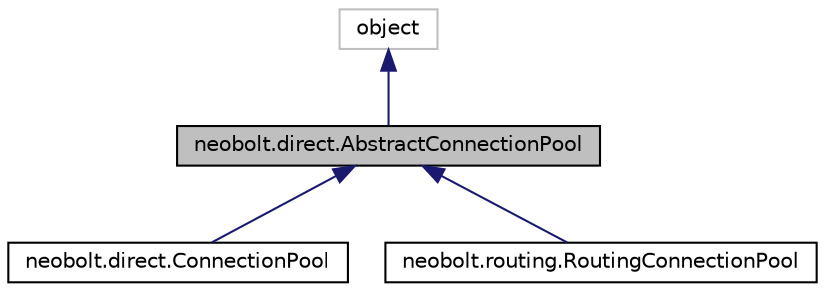 digraph "neobolt.direct.AbstractConnectionPool"
{
 // LATEX_PDF_SIZE
  edge [fontname="Helvetica",fontsize="10",labelfontname="Helvetica",labelfontsize="10"];
  node [fontname="Helvetica",fontsize="10",shape=record];
  Node1 [label="neobolt.direct.AbstractConnectionPool",height=0.2,width=0.4,color="black", fillcolor="grey75", style="filled", fontcolor="black",tooltip=" "];
  Node2 -> Node1 [dir="back",color="midnightblue",fontsize="10",style="solid"];
  Node2 [label="object",height=0.2,width=0.4,color="grey75", fillcolor="white", style="filled",tooltip=" "];
  Node1 -> Node3 [dir="back",color="midnightblue",fontsize="10",style="solid"];
  Node3 [label="neobolt.direct.ConnectionPool",height=0.2,width=0.4,color="black", fillcolor="white", style="filled",URL="$classneobolt_1_1direct_1_1_connection_pool.html",tooltip=" "];
  Node1 -> Node4 [dir="back",color="midnightblue",fontsize="10",style="solid"];
  Node4 [label="neobolt.routing.RoutingConnectionPool",height=0.2,width=0.4,color="black", fillcolor="white", style="filled",URL="$classneobolt_1_1routing_1_1_routing_connection_pool.html",tooltip=" "];
}

